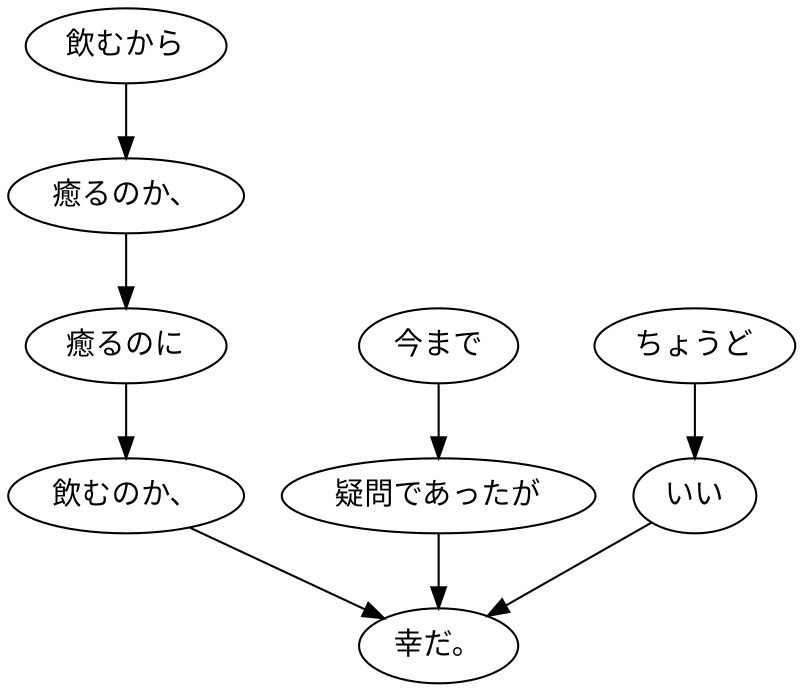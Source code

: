 digraph graph9137 {
	node0 [label="飲むから"];
	node1 [label="癒るのか、"];
	node2 [label="癒るのに"];
	node3 [label="飲むのか、"];
	node4 [label="今まで"];
	node5 [label="疑問であったが"];
	node6 [label="ちょうど"];
	node7 [label="いい"];
	node8 [label="幸だ。"];
	node0 -> node1;
	node1 -> node2;
	node2 -> node3;
	node3 -> node8;
	node4 -> node5;
	node5 -> node8;
	node6 -> node7;
	node7 -> node8;
}
